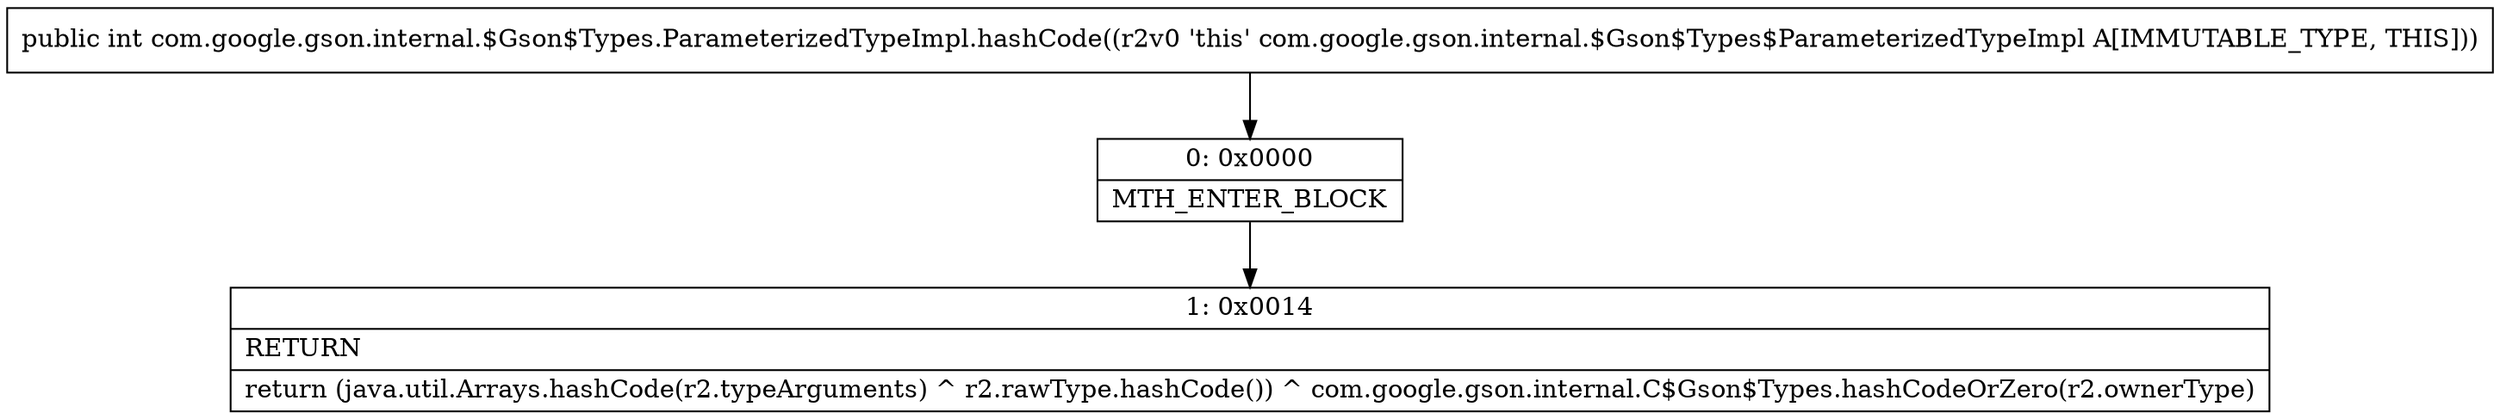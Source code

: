 digraph "CFG forcom.google.gson.internal.$Gson$Types.ParameterizedTypeImpl.hashCode()I" {
Node_0 [shape=record,label="{0\:\ 0x0000|MTH_ENTER_BLOCK\l}"];
Node_1 [shape=record,label="{1\:\ 0x0014|RETURN\l|return (java.util.Arrays.hashCode(r2.typeArguments) ^ r2.rawType.hashCode()) ^ com.google.gson.internal.C$Gson$Types.hashCodeOrZero(r2.ownerType)\l}"];
MethodNode[shape=record,label="{public int com.google.gson.internal.$Gson$Types.ParameterizedTypeImpl.hashCode((r2v0 'this' com.google.gson.internal.$Gson$Types$ParameterizedTypeImpl A[IMMUTABLE_TYPE, THIS])) }"];
MethodNode -> Node_0;
Node_0 -> Node_1;
}

